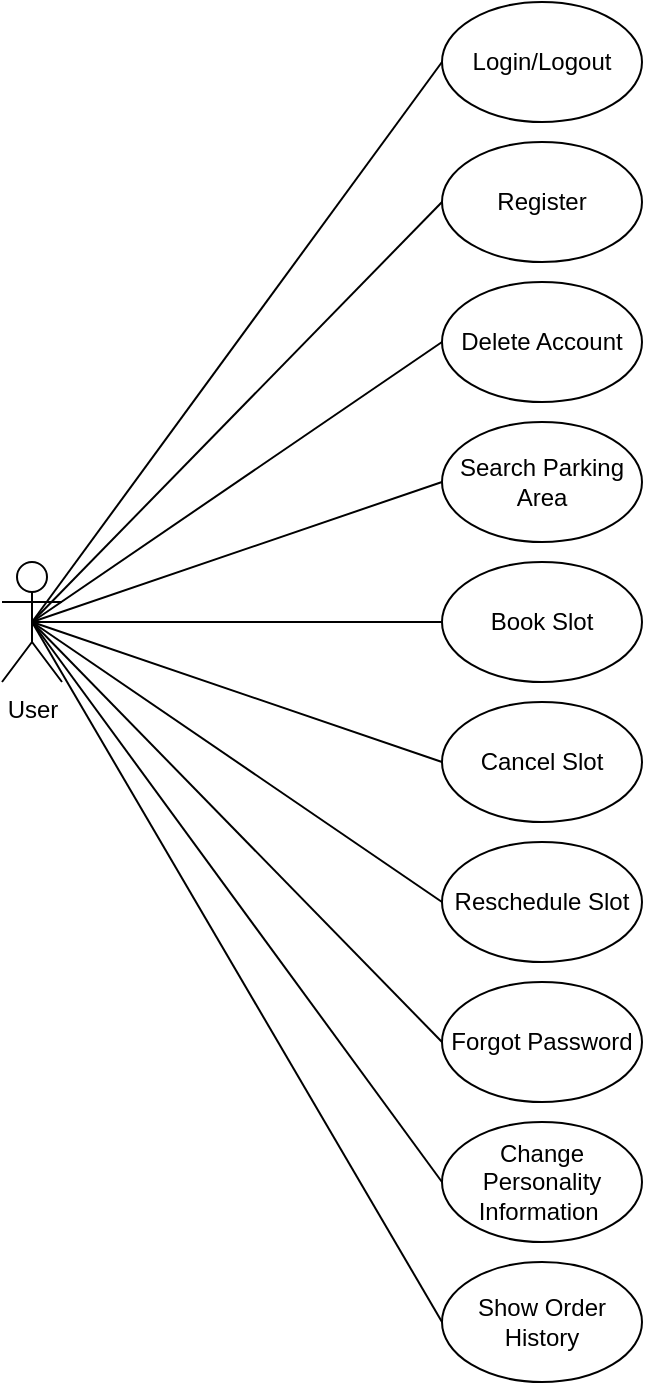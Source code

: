 <mxfile version="20.3.3" type="github">
  <diagram id="9JNc89d52sO5zC9LgYSv" name="Page-1">
    <mxGraphModel dx="684" dy="394" grid="1" gridSize="10" guides="1" tooltips="1" connect="1" arrows="1" fold="1" page="1" pageScale="1" pageWidth="850" pageHeight="1100" math="0" shadow="0">
      <root>
        <mxCell id="0" />
        <mxCell id="1" parent="0" />
        <mxCell id="TXFs_DxhfUPZw4CZAY7L-1" value="User" style="shape=umlActor;verticalLabelPosition=bottom;verticalAlign=top;html=1;outlineConnect=0;" parent="1" vertex="1">
          <mxGeometry x="100" y="310" width="30" height="60" as="geometry" />
        </mxCell>
        <mxCell id="Wk91pB_z8xOJq8TeC1MJ-2" value="Login/Logout" style="ellipse;whiteSpace=wrap;html=1;strokeOpacity=100;" vertex="1" parent="1">
          <mxGeometry x="320" y="30" width="100" height="60" as="geometry" />
        </mxCell>
        <mxCell id="Wk91pB_z8xOJq8TeC1MJ-5" value="Register" style="ellipse;whiteSpace=wrap;html=1;strokeOpacity=100;" vertex="1" parent="1">
          <mxGeometry x="320" y="100" width="100" height="60" as="geometry" />
        </mxCell>
        <mxCell id="Wk91pB_z8xOJq8TeC1MJ-6" value="Delete Account" style="ellipse;whiteSpace=wrap;html=1;strokeOpacity=100;" vertex="1" parent="1">
          <mxGeometry x="320" y="170" width="100" height="60" as="geometry" />
        </mxCell>
        <mxCell id="Wk91pB_z8xOJq8TeC1MJ-7" value="Search Parking Area" style="ellipse;whiteSpace=wrap;html=1;strokeOpacity=100;" vertex="1" parent="1">
          <mxGeometry x="320" y="240" width="100" height="60" as="geometry" />
        </mxCell>
        <mxCell id="Wk91pB_z8xOJq8TeC1MJ-8" value="Book Slot" style="ellipse;whiteSpace=wrap;html=1;strokeOpacity=100;" vertex="1" parent="1">
          <mxGeometry x="320" y="310" width="100" height="60" as="geometry" />
        </mxCell>
        <mxCell id="Wk91pB_z8xOJq8TeC1MJ-9" value="Cancel Slot" style="ellipse;whiteSpace=wrap;html=1;strokeOpacity=100;" vertex="1" parent="1">
          <mxGeometry x="320" y="380" width="100" height="60" as="geometry" />
        </mxCell>
        <mxCell id="Wk91pB_z8xOJq8TeC1MJ-10" value="Reschedule Slot" style="ellipse;whiteSpace=wrap;html=1;strokeOpacity=100;" vertex="1" parent="1">
          <mxGeometry x="320" y="450" width="100" height="60" as="geometry" />
        </mxCell>
        <mxCell id="Wk91pB_z8xOJq8TeC1MJ-11" value="Forgot Password" style="ellipse;whiteSpace=wrap;html=1;strokeOpacity=100;" vertex="1" parent="1">
          <mxGeometry x="320" y="520" width="100" height="60" as="geometry" />
        </mxCell>
        <mxCell id="Wk91pB_z8xOJq8TeC1MJ-12" value="Change Personality Information&amp;nbsp;" style="ellipse;whiteSpace=wrap;html=1;strokeOpacity=100;" vertex="1" parent="1">
          <mxGeometry x="320" y="590" width="100" height="60" as="geometry" />
        </mxCell>
        <mxCell id="Wk91pB_z8xOJq8TeC1MJ-13" value="Show Order History" style="ellipse;whiteSpace=wrap;html=1;strokeOpacity=100;" vertex="1" parent="1">
          <mxGeometry x="320" y="660" width="100" height="60" as="geometry" />
        </mxCell>
        <mxCell id="Wk91pB_z8xOJq8TeC1MJ-21" value="" style="endArrow=none;html=1;rounded=0;exitX=0.5;exitY=0.5;exitDx=0;exitDy=0;exitPerimeter=0;entryX=0;entryY=0.5;entryDx=0;entryDy=0;" edge="1" parent="1" source="TXFs_DxhfUPZw4CZAY7L-1" target="Wk91pB_z8xOJq8TeC1MJ-2">
          <mxGeometry width="50" height="50" relative="1" as="geometry">
            <mxPoint x="400" y="380" as="sourcePoint" />
            <mxPoint x="450" y="330" as="targetPoint" />
          </mxGeometry>
        </mxCell>
        <mxCell id="Wk91pB_z8xOJq8TeC1MJ-22" value="" style="endArrow=none;html=1;rounded=0;entryX=0;entryY=0.5;entryDx=0;entryDy=0;exitX=0.5;exitY=0.5;exitDx=0;exitDy=0;exitPerimeter=0;" edge="1" parent="1" source="TXFs_DxhfUPZw4CZAY7L-1" target="Wk91pB_z8xOJq8TeC1MJ-5">
          <mxGeometry width="50" height="50" relative="1" as="geometry">
            <mxPoint x="120" y="340" as="sourcePoint" />
            <mxPoint x="450" y="330" as="targetPoint" />
          </mxGeometry>
        </mxCell>
        <mxCell id="Wk91pB_z8xOJq8TeC1MJ-23" value="" style="endArrow=none;html=1;rounded=0;entryX=0;entryY=0.5;entryDx=0;entryDy=0;exitX=0.5;exitY=0.5;exitDx=0;exitDy=0;exitPerimeter=0;" edge="1" parent="1" source="TXFs_DxhfUPZw4CZAY7L-1" target="Wk91pB_z8xOJq8TeC1MJ-6">
          <mxGeometry width="50" height="50" relative="1" as="geometry">
            <mxPoint x="400" y="380" as="sourcePoint" />
            <mxPoint x="450" y="330" as="targetPoint" />
          </mxGeometry>
        </mxCell>
        <mxCell id="Wk91pB_z8xOJq8TeC1MJ-24" value="" style="endArrow=none;html=1;rounded=0;entryX=0;entryY=0.5;entryDx=0;entryDy=0;exitX=0.5;exitY=0.5;exitDx=0;exitDy=0;exitPerimeter=0;" edge="1" parent="1" source="TXFs_DxhfUPZw4CZAY7L-1" target="Wk91pB_z8xOJq8TeC1MJ-7">
          <mxGeometry width="50" height="50" relative="1" as="geometry">
            <mxPoint x="400" y="380" as="sourcePoint" />
            <mxPoint x="450" y="330" as="targetPoint" />
          </mxGeometry>
        </mxCell>
        <mxCell id="Wk91pB_z8xOJq8TeC1MJ-25" value="" style="endArrow=none;html=1;rounded=0;entryX=0;entryY=0.5;entryDx=0;entryDy=0;exitX=0.5;exitY=0.5;exitDx=0;exitDy=0;exitPerimeter=0;" edge="1" parent="1" source="TXFs_DxhfUPZw4CZAY7L-1" target="Wk91pB_z8xOJq8TeC1MJ-8">
          <mxGeometry width="50" height="50" relative="1" as="geometry">
            <mxPoint x="120" y="340" as="sourcePoint" />
            <mxPoint x="450" y="330" as="targetPoint" />
          </mxGeometry>
        </mxCell>
        <mxCell id="Wk91pB_z8xOJq8TeC1MJ-26" value="" style="endArrow=none;html=1;rounded=0;entryX=0;entryY=0.5;entryDx=0;entryDy=0;exitX=0.5;exitY=0.5;exitDx=0;exitDy=0;exitPerimeter=0;" edge="1" parent="1" source="TXFs_DxhfUPZw4CZAY7L-1" target="Wk91pB_z8xOJq8TeC1MJ-9">
          <mxGeometry width="50" height="50" relative="1" as="geometry">
            <mxPoint x="120" y="340" as="sourcePoint" />
            <mxPoint x="450" y="330" as="targetPoint" />
          </mxGeometry>
        </mxCell>
        <mxCell id="Wk91pB_z8xOJq8TeC1MJ-27" value="" style="endArrow=none;html=1;rounded=0;exitX=0.5;exitY=0.5;exitDx=0;exitDy=0;exitPerimeter=0;entryX=0;entryY=0.5;entryDx=0;entryDy=0;" edge="1" parent="1" source="TXFs_DxhfUPZw4CZAY7L-1" target="Wk91pB_z8xOJq8TeC1MJ-10">
          <mxGeometry width="50" height="50" relative="1" as="geometry">
            <mxPoint x="400" y="470" as="sourcePoint" />
            <mxPoint x="450" y="420" as="targetPoint" />
          </mxGeometry>
        </mxCell>
        <mxCell id="Wk91pB_z8xOJq8TeC1MJ-28" value="" style="endArrow=none;html=1;rounded=0;exitX=0.5;exitY=0.5;exitDx=0;exitDy=0;exitPerimeter=0;entryX=0;entryY=0.5;entryDx=0;entryDy=0;" edge="1" parent="1" source="TXFs_DxhfUPZw4CZAY7L-1" target="Wk91pB_z8xOJq8TeC1MJ-11">
          <mxGeometry width="50" height="50" relative="1" as="geometry">
            <mxPoint x="400" y="470" as="sourcePoint" />
            <mxPoint x="450" y="420" as="targetPoint" />
          </mxGeometry>
        </mxCell>
        <mxCell id="Wk91pB_z8xOJq8TeC1MJ-29" value="" style="endArrow=none;html=1;rounded=0;exitX=0;exitY=0.5;exitDx=0;exitDy=0;entryX=0.5;entryY=0.5;entryDx=0;entryDy=0;entryPerimeter=0;" edge="1" parent="1" source="Wk91pB_z8xOJq8TeC1MJ-12" target="TXFs_DxhfUPZw4CZAY7L-1">
          <mxGeometry width="50" height="50" relative="1" as="geometry">
            <mxPoint x="400" y="590" as="sourcePoint" />
            <mxPoint x="450" y="540" as="targetPoint" />
          </mxGeometry>
        </mxCell>
        <mxCell id="Wk91pB_z8xOJq8TeC1MJ-30" value="" style="endArrow=none;html=1;rounded=0;exitX=0.5;exitY=0.5;exitDx=0;exitDy=0;exitPerimeter=0;entryX=0;entryY=0.5;entryDx=0;entryDy=0;" edge="1" parent="1" source="TXFs_DxhfUPZw4CZAY7L-1" target="Wk91pB_z8xOJq8TeC1MJ-13">
          <mxGeometry width="50" height="50" relative="1" as="geometry">
            <mxPoint x="400" y="530" as="sourcePoint" />
            <mxPoint x="450" y="480" as="targetPoint" />
          </mxGeometry>
        </mxCell>
      </root>
    </mxGraphModel>
  </diagram>
</mxfile>
